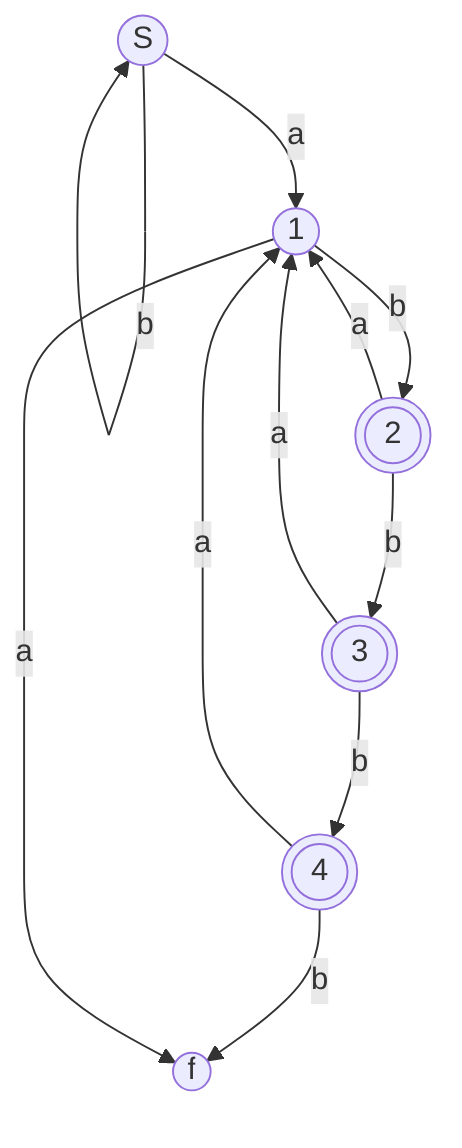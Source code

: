 flowchart TD
    6s((S))
    6f((f))
    61((1))
    62(((2)))
    63(((3)))
    64(((4)))
    6s -->|a| 61 -->|b| 62 -->|b| 63 -->|b| 64 -->|b| 6f
    6s -->|b| 6s
    61 -->|a| 6f
    62 -->|a| 61
    63 -->|a| 61
    64 -->|a| 61